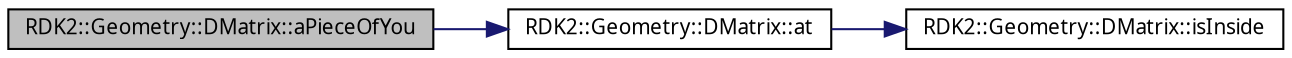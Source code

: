 digraph G
{
  edge [fontname="FreeSans.ttf",fontsize=10,labelfontname="FreeSans.ttf",labelfontsize=10];
  node [fontname="FreeSans.ttf",fontsize=10,shape=record];
  rankdir=LR;
  Node1 [label="RDK2::Geometry::DMatrix::aPieceOfYou",height=0.2,width=0.4,color="black", fillcolor="grey75", style="filled" fontcolor="black"];
  Node1 -> Node2 [color="midnightblue",fontsize=10,style="solid",fontname="FreeSans.ttf"];
  Node2 [label="RDK2::Geometry::DMatrix::at",height=0.2,width=0.4,color="black", fillcolor="white", style="filled",URL="$class_r_d_k2_1_1_geometry_1_1_d_matrix.html#f1bfee8d5d18156a3711a0497bc741f3",tooltip="Returns value at row=i,column=j of zero if out of borders."];
  Node2 -> Node3 [color="midnightblue",fontsize=10,style="solid",fontname="FreeSans.ttf"];
  Node3 [label="RDK2::Geometry::DMatrix::isInside",height=0.2,width=0.4,color="black", fillcolor="white", style="filled",URL="$class_r_d_k2_1_1_geometry_1_1_d_matrix.html#000ae6c4db95fad073fef308186f8e12",tooltip="Checks whether point is inside the matrix."];
}
